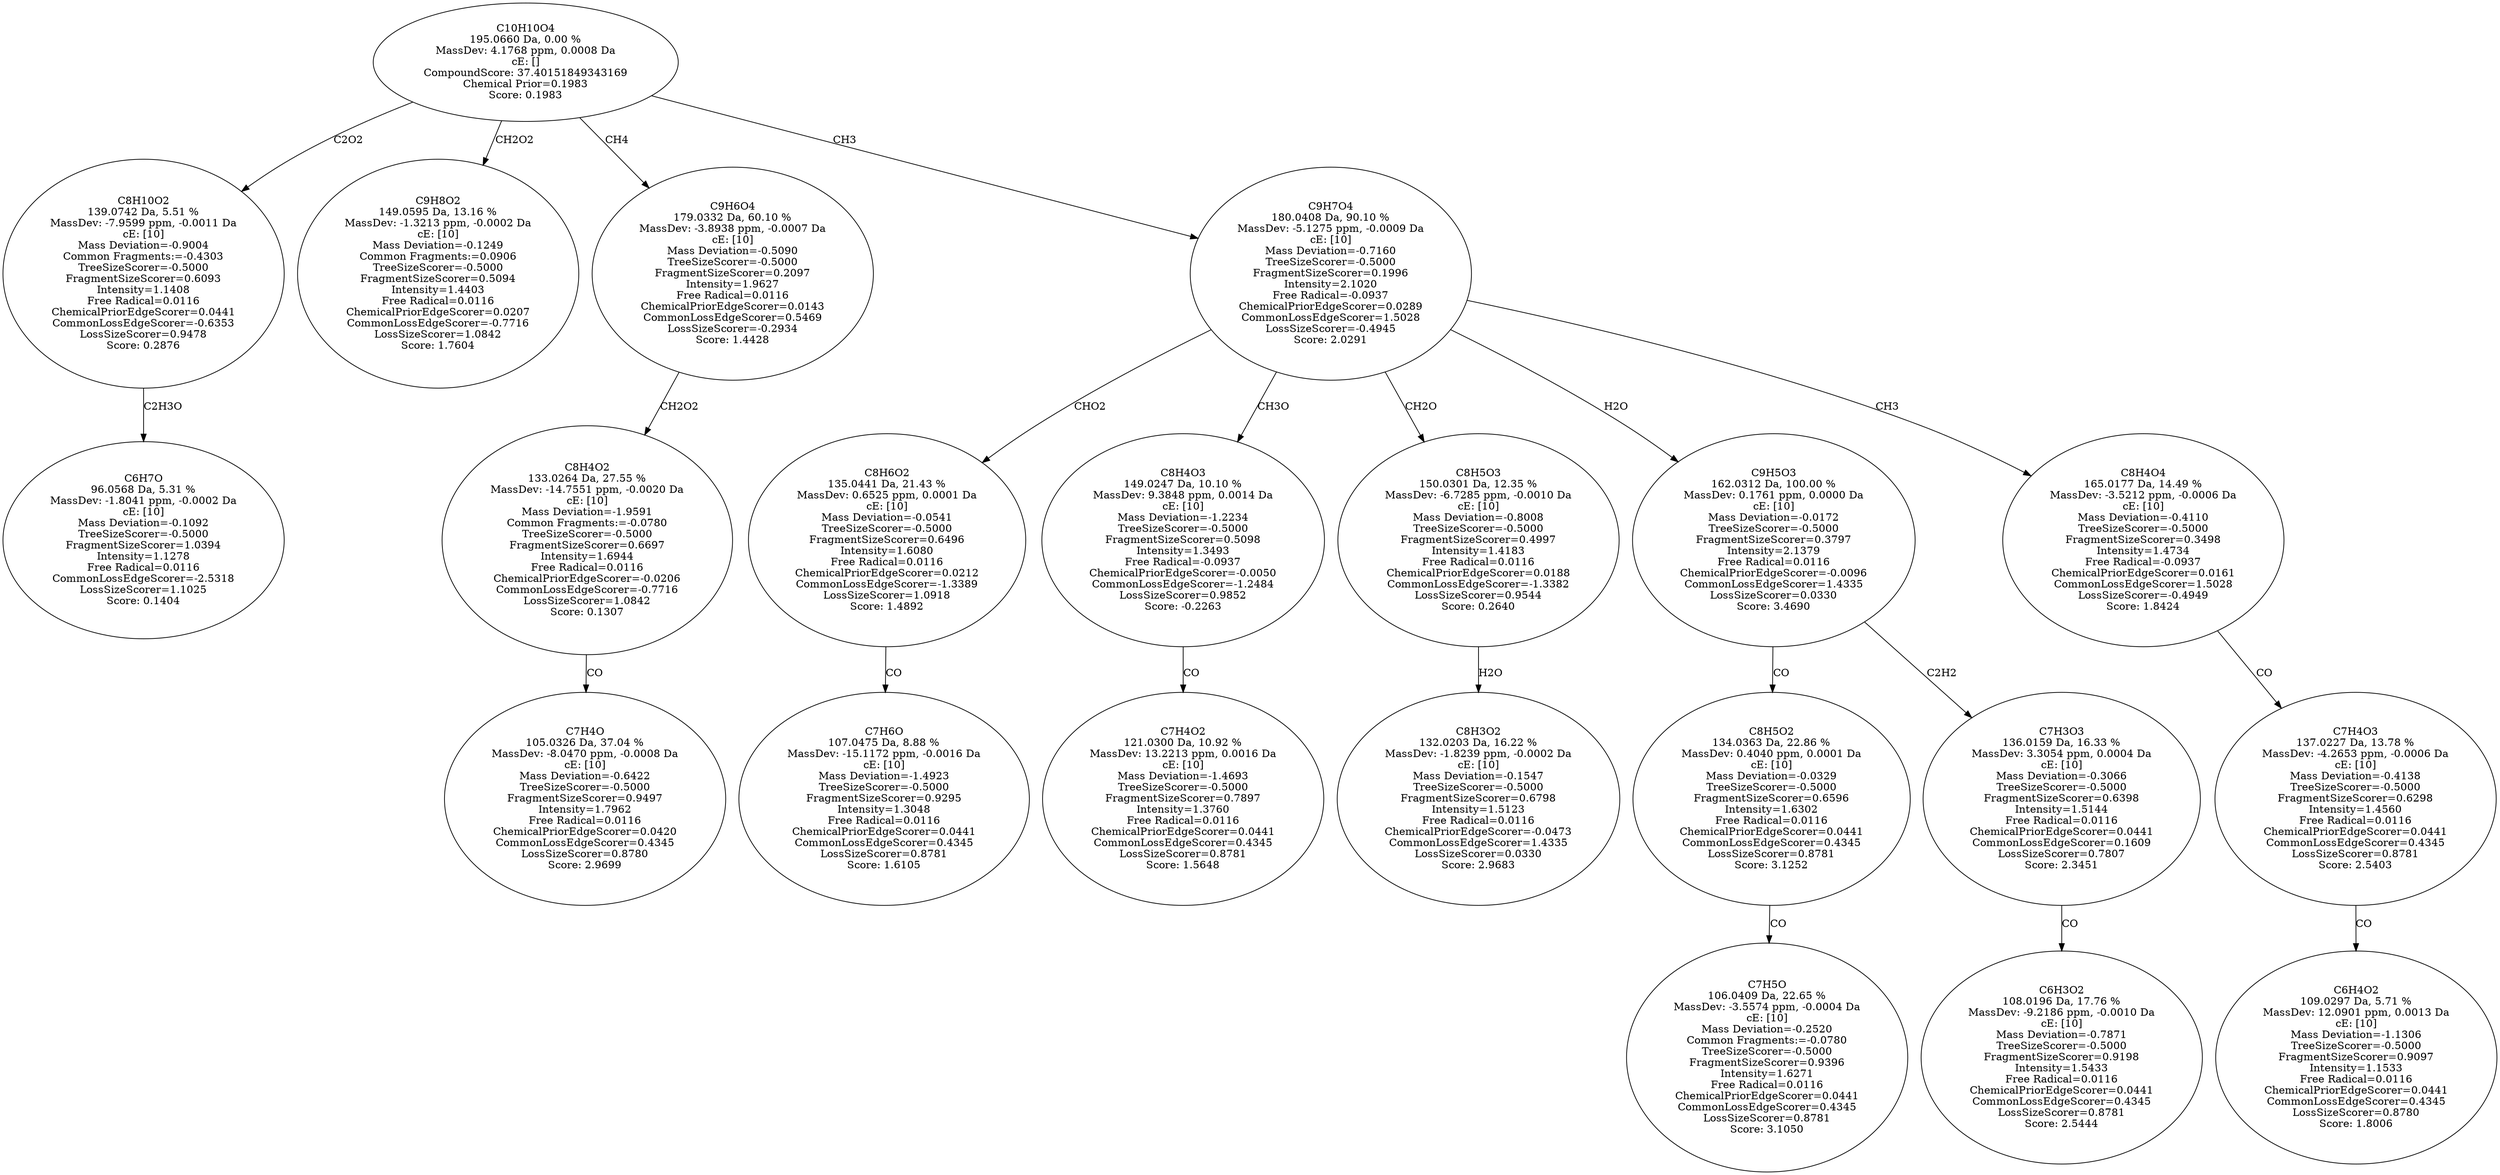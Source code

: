 strict digraph {
v1 [label="C6H7O\n96.0568 Da, 5.31 %\nMassDev: -1.8041 ppm, -0.0002 Da\ncE: [10]\nMass Deviation=-0.1092\nTreeSizeScorer=-0.5000\nFragmentSizeScorer=1.0394\nIntensity=1.1278\nFree Radical=0.0116\nCommonLossEdgeScorer=-2.5318\nLossSizeScorer=1.1025\nScore: 0.1404"];
v2 [label="C8H10O2\n139.0742 Da, 5.51 %\nMassDev: -7.9599 ppm, -0.0011 Da\ncE: [10]\nMass Deviation=-0.9004\nCommon Fragments:=-0.4303\nTreeSizeScorer=-0.5000\nFragmentSizeScorer=0.6093\nIntensity=1.1408\nFree Radical=0.0116\nChemicalPriorEdgeScorer=0.0441\nCommonLossEdgeScorer=-0.6353\nLossSizeScorer=0.9478\nScore: 0.2876"];
v3 [label="C9H8O2\n149.0595 Da, 13.16 %\nMassDev: -1.3213 ppm, -0.0002 Da\ncE: [10]\nMass Deviation=-0.1249\nCommon Fragments:=0.0906\nTreeSizeScorer=-0.5000\nFragmentSizeScorer=0.5094\nIntensity=1.4403\nFree Radical=0.0116\nChemicalPriorEdgeScorer=0.0207\nCommonLossEdgeScorer=-0.7716\nLossSizeScorer=1.0842\nScore: 1.7604"];
v4 [label="C7H4O\n105.0326 Da, 37.04 %\nMassDev: -8.0470 ppm, -0.0008 Da\ncE: [10]\nMass Deviation=-0.6422\nTreeSizeScorer=-0.5000\nFragmentSizeScorer=0.9497\nIntensity=1.7962\nFree Radical=0.0116\nChemicalPriorEdgeScorer=0.0420\nCommonLossEdgeScorer=0.4345\nLossSizeScorer=0.8780\nScore: 2.9699"];
v5 [label="C8H4O2\n133.0264 Da, 27.55 %\nMassDev: -14.7551 ppm, -0.0020 Da\ncE: [10]\nMass Deviation=-1.9591\nCommon Fragments:=-0.0780\nTreeSizeScorer=-0.5000\nFragmentSizeScorer=0.6697\nIntensity=1.6944\nFree Radical=0.0116\nChemicalPriorEdgeScorer=-0.0206\nCommonLossEdgeScorer=-0.7716\nLossSizeScorer=1.0842\nScore: 0.1307"];
v6 [label="C9H6O4\n179.0332 Da, 60.10 %\nMassDev: -3.8938 ppm, -0.0007 Da\ncE: [10]\nMass Deviation=-0.5090\nTreeSizeScorer=-0.5000\nFragmentSizeScorer=0.2097\nIntensity=1.9627\nFree Radical=0.0116\nChemicalPriorEdgeScorer=0.0143\nCommonLossEdgeScorer=0.5469\nLossSizeScorer=-0.2934\nScore: 1.4428"];
v7 [label="C7H6O\n107.0475 Da, 8.88 %\nMassDev: -15.1172 ppm, -0.0016 Da\ncE: [10]\nMass Deviation=-1.4923\nTreeSizeScorer=-0.5000\nFragmentSizeScorer=0.9295\nIntensity=1.3048\nFree Radical=0.0116\nChemicalPriorEdgeScorer=0.0441\nCommonLossEdgeScorer=0.4345\nLossSizeScorer=0.8781\nScore: 1.6105"];
v8 [label="C8H6O2\n135.0441 Da, 21.43 %\nMassDev: 0.6525 ppm, 0.0001 Da\ncE: [10]\nMass Deviation=-0.0541\nTreeSizeScorer=-0.5000\nFragmentSizeScorer=0.6496\nIntensity=1.6080\nFree Radical=0.0116\nChemicalPriorEdgeScorer=0.0212\nCommonLossEdgeScorer=-1.3389\nLossSizeScorer=1.0918\nScore: 1.4892"];
v9 [label="C7H4O2\n121.0300 Da, 10.92 %\nMassDev: 13.2213 ppm, 0.0016 Da\ncE: [10]\nMass Deviation=-1.4693\nTreeSizeScorer=-0.5000\nFragmentSizeScorer=0.7897\nIntensity=1.3760\nFree Radical=0.0116\nChemicalPriorEdgeScorer=0.0441\nCommonLossEdgeScorer=0.4345\nLossSizeScorer=0.8781\nScore: 1.5648"];
v10 [label="C8H4O3\n149.0247 Da, 10.10 %\nMassDev: 9.3848 ppm, 0.0014 Da\ncE: [10]\nMass Deviation=-1.2234\nTreeSizeScorer=-0.5000\nFragmentSizeScorer=0.5098\nIntensity=1.3493\nFree Radical=-0.0937\nChemicalPriorEdgeScorer=-0.0050\nCommonLossEdgeScorer=-1.2484\nLossSizeScorer=0.9852\nScore: -0.2263"];
v11 [label="C8H3O2\n132.0203 Da, 16.22 %\nMassDev: -1.8239 ppm, -0.0002 Da\ncE: [10]\nMass Deviation=-0.1547\nTreeSizeScorer=-0.5000\nFragmentSizeScorer=0.6798\nIntensity=1.5123\nFree Radical=0.0116\nChemicalPriorEdgeScorer=-0.0473\nCommonLossEdgeScorer=1.4335\nLossSizeScorer=0.0330\nScore: 2.9683"];
v12 [label="C8H5O3\n150.0301 Da, 12.35 %\nMassDev: -6.7285 ppm, -0.0010 Da\ncE: [10]\nMass Deviation=-0.8008\nTreeSizeScorer=-0.5000\nFragmentSizeScorer=0.4997\nIntensity=1.4183\nFree Radical=0.0116\nChemicalPriorEdgeScorer=0.0188\nCommonLossEdgeScorer=-1.3382\nLossSizeScorer=0.9544\nScore: 0.2640"];
v13 [label="C7H5O\n106.0409 Da, 22.65 %\nMassDev: -3.5574 ppm, -0.0004 Da\ncE: [10]\nMass Deviation=-0.2520\nCommon Fragments:=-0.0780\nTreeSizeScorer=-0.5000\nFragmentSizeScorer=0.9396\nIntensity=1.6271\nFree Radical=0.0116\nChemicalPriorEdgeScorer=0.0441\nCommonLossEdgeScorer=0.4345\nLossSizeScorer=0.8781\nScore: 3.1050"];
v14 [label="C8H5O2\n134.0363 Da, 22.86 %\nMassDev: 0.4040 ppm, 0.0001 Da\ncE: [10]\nMass Deviation=-0.0329\nTreeSizeScorer=-0.5000\nFragmentSizeScorer=0.6596\nIntensity=1.6302\nFree Radical=0.0116\nChemicalPriorEdgeScorer=0.0441\nCommonLossEdgeScorer=0.4345\nLossSizeScorer=0.8781\nScore: 3.1252"];
v15 [label="C6H3O2\n108.0196 Da, 17.76 %\nMassDev: -9.2186 ppm, -0.0010 Da\ncE: [10]\nMass Deviation=-0.7871\nTreeSizeScorer=-0.5000\nFragmentSizeScorer=0.9198\nIntensity=1.5433\nFree Radical=0.0116\nChemicalPriorEdgeScorer=0.0441\nCommonLossEdgeScorer=0.4345\nLossSizeScorer=0.8781\nScore: 2.5444"];
v16 [label="C7H3O3\n136.0159 Da, 16.33 %\nMassDev: 3.3054 ppm, 0.0004 Da\ncE: [10]\nMass Deviation=-0.3066\nTreeSizeScorer=-0.5000\nFragmentSizeScorer=0.6398\nIntensity=1.5144\nFree Radical=0.0116\nChemicalPriorEdgeScorer=0.0441\nCommonLossEdgeScorer=0.1609\nLossSizeScorer=0.7807\nScore: 2.3451"];
v17 [label="C9H5O3\n162.0312 Da, 100.00 %\nMassDev: 0.1761 ppm, 0.0000 Da\ncE: [10]\nMass Deviation=-0.0172\nTreeSizeScorer=-0.5000\nFragmentSizeScorer=0.3797\nIntensity=2.1379\nFree Radical=0.0116\nChemicalPriorEdgeScorer=-0.0096\nCommonLossEdgeScorer=1.4335\nLossSizeScorer=0.0330\nScore: 3.4690"];
v18 [label="C6H4O2\n109.0297 Da, 5.71 %\nMassDev: 12.0901 ppm, 0.0013 Da\ncE: [10]\nMass Deviation=-1.1306\nTreeSizeScorer=-0.5000\nFragmentSizeScorer=0.9097\nIntensity=1.1533\nFree Radical=0.0116\nChemicalPriorEdgeScorer=0.0441\nCommonLossEdgeScorer=0.4345\nLossSizeScorer=0.8780\nScore: 1.8006"];
v19 [label="C7H4O3\n137.0227 Da, 13.78 %\nMassDev: -4.2653 ppm, -0.0006 Da\ncE: [10]\nMass Deviation=-0.4138\nTreeSizeScorer=-0.5000\nFragmentSizeScorer=0.6298\nIntensity=1.4560\nFree Radical=0.0116\nChemicalPriorEdgeScorer=0.0441\nCommonLossEdgeScorer=0.4345\nLossSizeScorer=0.8781\nScore: 2.5403"];
v20 [label="C8H4O4\n165.0177 Da, 14.49 %\nMassDev: -3.5212 ppm, -0.0006 Da\ncE: [10]\nMass Deviation=-0.4110\nTreeSizeScorer=-0.5000\nFragmentSizeScorer=0.3498\nIntensity=1.4734\nFree Radical=-0.0937\nChemicalPriorEdgeScorer=0.0161\nCommonLossEdgeScorer=1.5028\nLossSizeScorer=-0.4949\nScore: 1.8424"];
v21 [label="C9H7O4\n180.0408 Da, 90.10 %\nMassDev: -5.1275 ppm, -0.0009 Da\ncE: [10]\nMass Deviation=-0.7160\nTreeSizeScorer=-0.5000\nFragmentSizeScorer=0.1996\nIntensity=2.1020\nFree Radical=-0.0937\nChemicalPriorEdgeScorer=0.0289\nCommonLossEdgeScorer=1.5028\nLossSizeScorer=-0.4945\nScore: 2.0291"];
v22 [label="C10H10O4\n195.0660 Da, 0.00 %\nMassDev: 4.1768 ppm, 0.0008 Da\ncE: []\nCompoundScore: 37.40151849343169\nChemical Prior=0.1983\nScore: 0.1983"];
v2 -> v1 [label="C2H3O"];
v22 -> v2 [label="C2O2"];
v22 -> v3 [label="CH2O2"];
v5 -> v4 [label="CO"];
v6 -> v5 [label="CH2O2"];
v22 -> v6 [label="CH4"];
v8 -> v7 [label="CO"];
v21 -> v8 [label="CHO2"];
v10 -> v9 [label="CO"];
v21 -> v10 [label="CH3O"];
v12 -> v11 [label="H2O"];
v21 -> v12 [label="CH2O"];
v14 -> v13 [label="CO"];
v17 -> v14 [label="CO"];
v16 -> v15 [label="CO"];
v17 -> v16 [label="C2H2"];
v21 -> v17 [label="H2O"];
v19 -> v18 [label="CO"];
v20 -> v19 [label="CO"];
v21 -> v20 [label="CH3"];
v22 -> v21 [label="CH3"];
}